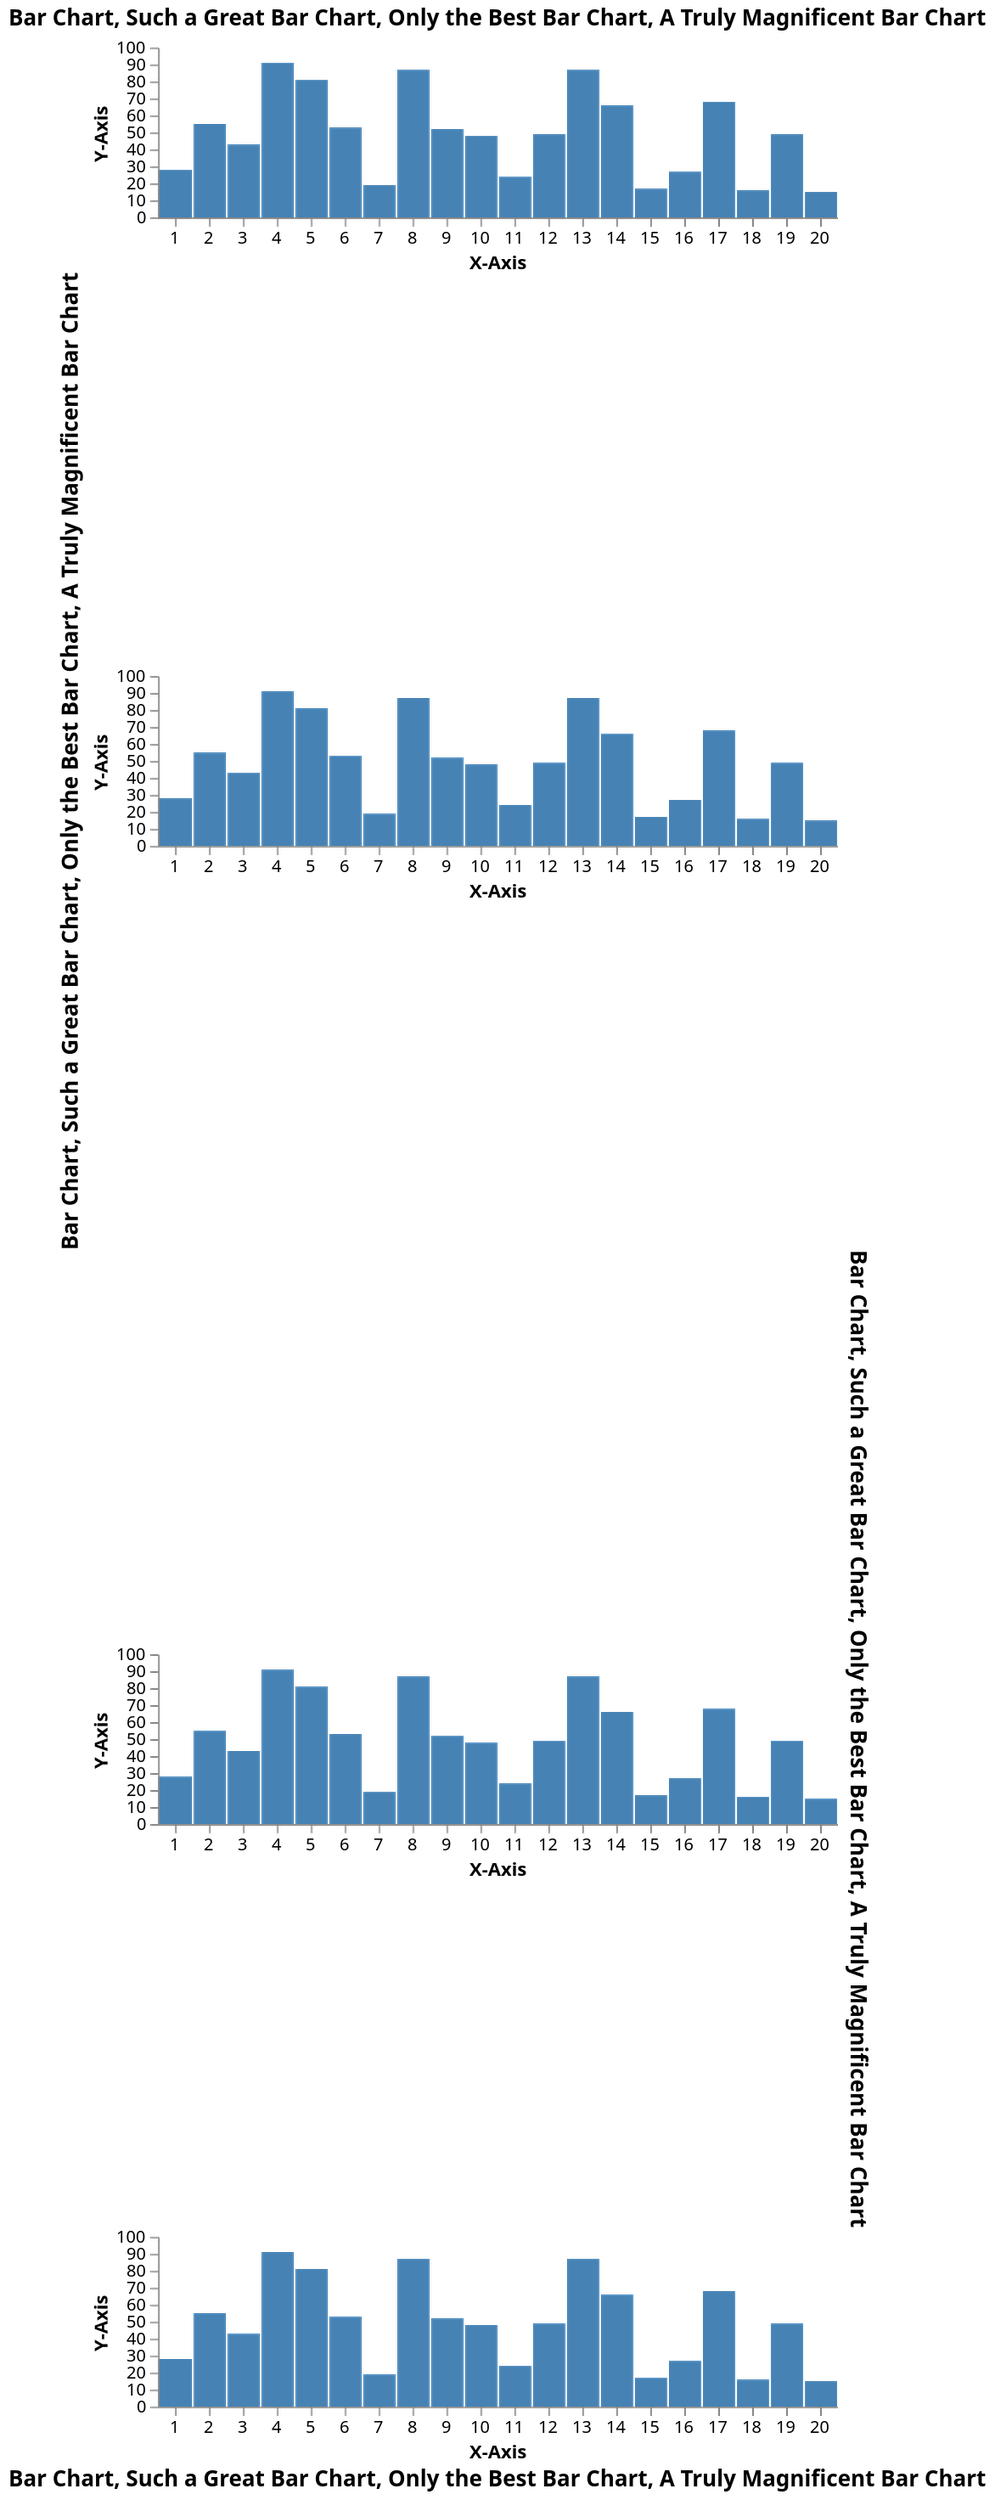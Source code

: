 {
  "$schema": "https://vega.github.io/schema/vega/v4.json",
  "padding": 5,

  "config": {
    "title": {
      "frame": "group",
      "limit": {"signal": "item.extent"}
    }
  },

  "signals": [
    {
      "name": "titleText",
      "value": "Bar Chart, Such a Great Bar Chart, Only the Best Bar Chart, A Truly Magnificent Bar Chart",
      "bind": {"input": "text"}
    },
    {
      "name": "titleAnchor",
      "value": "middle",
      "bind": {"input": "select", "options": ["start", "middle", "end"]}
    },
    {
      "name": "titleOffset",
      "value": 5,
      "bind": {"input": "range", "min": 0, "max": 10, "step": 1}
    },
    {
      "name": "plotWidth",
      "value": 400
    },
    {
      "name": "plotHeight",
      "value": 100
    }
  ],

  "data": [
    {
      "name": "table",
      "values": [
        {"u": 1,  "v": 28}, {"u": 2,  "v": 55},
        {"u": 3,  "v": 43}, {"u": 4,  "v": 91},
        {"u": 5,  "v": 81}, {"u": 6,  "v": 53},
        {"u": 7,  "v": 19}, {"u": 8,  "v": 87},
        {"u": 9,  "v": 52}, {"u": 10, "v": 48},
        {"u": 11, "v": 24}, {"u": 12, "v": 49},
        {"u": 13, "v": 87}, {"u": 14, "v": 66},
        {"u": 15, "v": 17}, {"u": 16, "v": 27},
        {"u": 17, "v": 68}, {"u": 18, "v": 16},
        {"u": 19, "v": 49}, {"u": 20, "v": 15}
      ]
    }
  ],

  "scales": [
    {
      "name": "xscale",
      "type": "band",
      "range": [0, {"signal": "plotWidth"}],
      "domain": {"data": "table", "field": "u"}
    },
    {
      "name": "yscale",
      "type": "linear",
      "range": [{"signal": "plotHeight"}, 0],
      "domain": {"data": "table", "field": "v"},
      "zero": true,
      "nice": true
    }
  ],

  "layout": {
    "columns": 1
  },

  "marks": [
    {
      "type": "group",

      "encode": {
        "update": {
          "width": {"signal": "plotWidth"},
          "height": {"signal": "plotHeight"}
        }
      },

      "signals": [
        { "name": "width", "update": "plotWidth" },
        { "name": "height", "update": "plotHeight" }
      ],

      "axes": [
        {"orient": "bottom", "scale": "xscale", "title": "X-Axis", "zindex": 1},
        {"orient": "left", "scale": "yscale", "title": "Y-Axis", "zindex": 1}
      ],

      "title": {
        "text": {"signal": "titleText"},
        "anchor": {"signal": "titleAnchor"},
        "offset": {"signal": "titleOffset"},
        "orient": "top"
      },

      "marks": [
        {
          "type": "rect",
          "from": {"data": "table"},
          "encode": {
            "enter": {
              "x": {"scale": "xscale", "field": "u", "offset": 1},
              "width": {"scale": "xscale", "band": 1, "offset": -1},
              "y": {"scale": "yscale", "field": "v"},
              "y2": {"scale": "yscale", "value": 0}
            },
            "update": {
              "fill": {"value": "steelblue"}
            },
            "hover": {
              "fill": {"value": "red"}
            }
          }
        }
      ]
    },
    {
      "type": "group",

      "encode": {
        "update": {
          "width": {"signal": "plotWidth"},
          "height": {"signal": "plotHeight"}
        }
      },

      "signals": [
        { "name": "width", "update": "plotWidth" },
        { "name": "height", "update": "plotHeight" }
      ],

      "axes": [
        {"orient": "bottom", "scale": "xscale", "title": "X-Axis", "zindex": 1},
        {"orient": "left", "scale": "yscale", "title": "Y-Axis", "zindex": 1}
      ],

      "title": {
        "text": {"signal": "titleText"},
        "anchor": {"signal": "titleAnchor"},
        "offset": {"signal": "titleOffset"},
        "orient": "left"
      },

      "marks": [
        {
          "type": "rect",
          "from": {"data": "table"},
          "encode": {
            "enter": {
              "x": {"scale": "xscale", "field": "u", "offset": 1},
              "width": {"scale": "xscale", "band": 1, "offset": -1},
              "y": {"scale": "yscale", "field": "v"},
              "y2": {"scale": "yscale", "value": 0}
            },
            "update": {
              "fill": {"value": "steelblue"}
            },
            "hover": {
              "fill": {"value": "red"}
            }
          }
        }
      ]
    },
    {
      "type": "group",

      "encode": {
        "update": {
          "width": {"signal": "plotWidth"},
          "height": {"signal": "plotHeight"}
        }
      },

      "signals": [
        { "name": "width", "update": "plotWidth" },
        { "name": "height", "update": "plotHeight" }
      ],

      "axes": [
        {"orient": "bottom", "scale": "xscale", "title": "X-Axis", "zindex": 1},
        {"orient": "left", "scale": "yscale", "title": "Y-Axis", "zindex": 1}
      ],

      "title": {
        "text": {"signal": "titleText"},
        "anchor": {"signal": "titleAnchor"},
        "offset": {"signal": "titleOffset"},
        "orient": "right"
      },

      "marks": [
        {
          "type": "rect",
          "from": {"data": "table"},
          "encode": {
            "enter": {
              "x": {"scale": "xscale", "field": "u", "offset": 1},
              "width": {"scale": "xscale", "band": 1, "offset": -1},
              "y": {"scale": "yscale", "field": "v"},
              "y2": {"scale": "yscale", "value": 0}
            },
            "update": {
              "fill": {"value": "steelblue"}
            },
            "hover": {
              "fill": {"value": "red"}
            }
          }
        }
      ]
    },
    {
      "type": "group",

      "encode": {
        "update": {
          "width": {"signal": "plotWidth"},
          "height": {"signal": "plotHeight"}
        }
      },

      "signals": [
        { "name": "width", "update": "plotWidth" },
        { "name": "height", "update": "plotHeight" }
      ],

      "axes": [
        {"orient": "bottom", "scale": "xscale", "title": "X-Axis", "zindex": 1},
        {"orient": "left", "scale": "yscale", "title": "Y-Axis", "zindex": 1}
      ],

      "title": {
        "text": {"signal": "titleText"},
        "anchor": {"signal": "titleAnchor"},
        "offset": {"signal": "titleOffset"},
        "orient": "bottom"
      },

      "marks": [
        {
          "type": "rect",
          "from": {"data": "table"},
          "encode": {
            "enter": {
              "x": {"scale": "xscale", "field": "u", "offset": 1},
              "width": {"scale": "xscale", "band": 1, "offset": -1},
              "y": {"scale": "yscale", "field": "v"},
              "y2": {"scale": "yscale", "value": 0}
            },
            "update": {
              "fill": {"value": "steelblue"}
            },
            "hover": {
              "fill": {"value": "red"}
            }
          }
        }
      ]
    }
  ]
}
